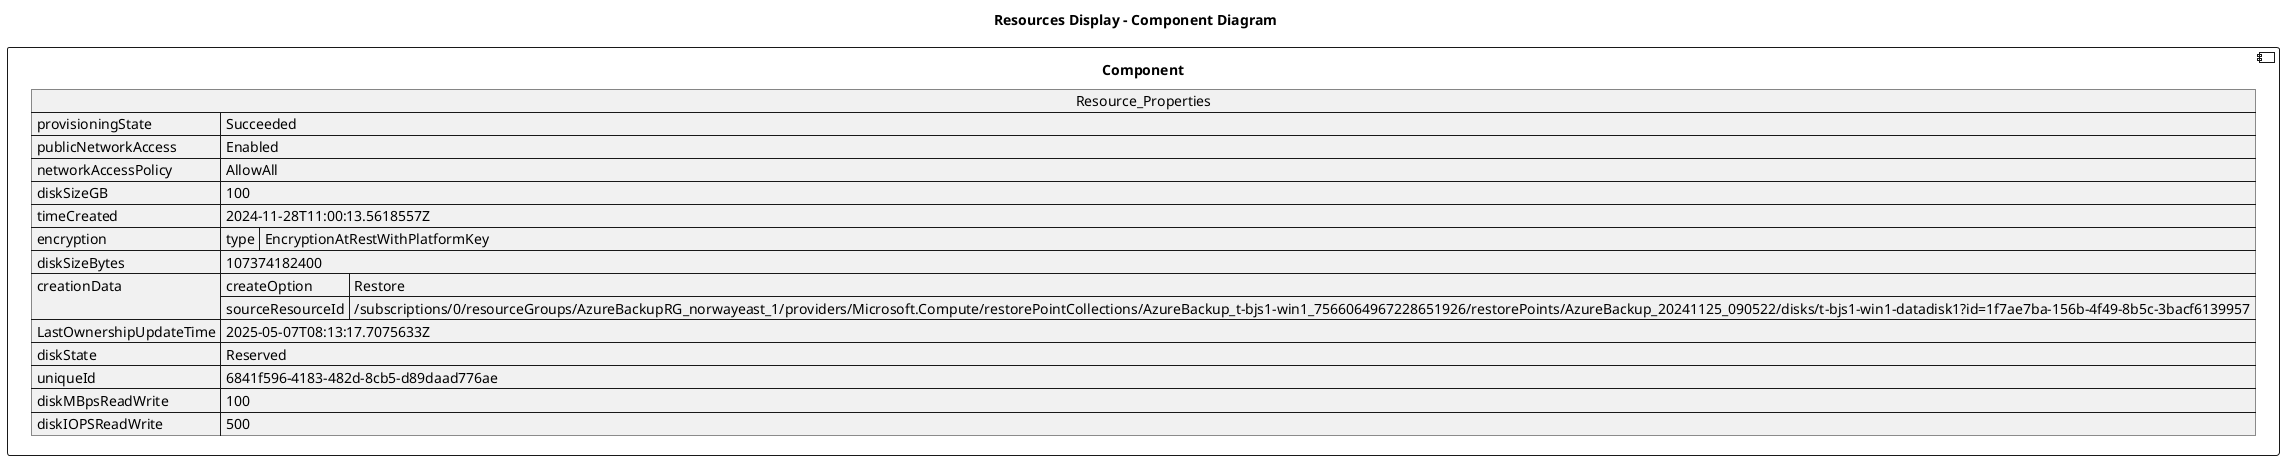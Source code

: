 @startuml

title Resources Display - Component Diagram

component Component {

json  Resource_Properties {
  "provisioningState": "Succeeded",
  "publicNetworkAccess": "Enabled",
  "networkAccessPolicy": "AllowAll",
  "diskSizeGB": 100,
  "timeCreated": "2024-11-28T11:00:13.5618557Z",
  "encryption": {
    "type": "EncryptionAtRestWithPlatformKey"
  },
  "diskSizeBytes": 107374182400,
  "creationData": {
    "createOption": "Restore",
    "sourceResourceId": "/subscriptions/0/resourceGroups/AzureBackupRG_norwayeast_1/providers/Microsoft.Compute/restorePointCollections/AzureBackup_t-bjs1-win1_7566064967228651926/restorePoints/AzureBackup_20241125_090522/disks/t-bjs1-win1-datadisk1?id=1f7ae7ba-156b-4f49-8b5c-3bacf6139957"
  },
  "LastOwnershipUpdateTime": "2025-05-07T08:13:17.7075633Z",
  "diskState": "Reserved",
  "uniqueId": "6841f596-4183-482d-8cb5-d89daad776ae",
  "diskMBpsReadWrite": 100,
  "diskIOPSReadWrite": 500
}
}
@enduml

